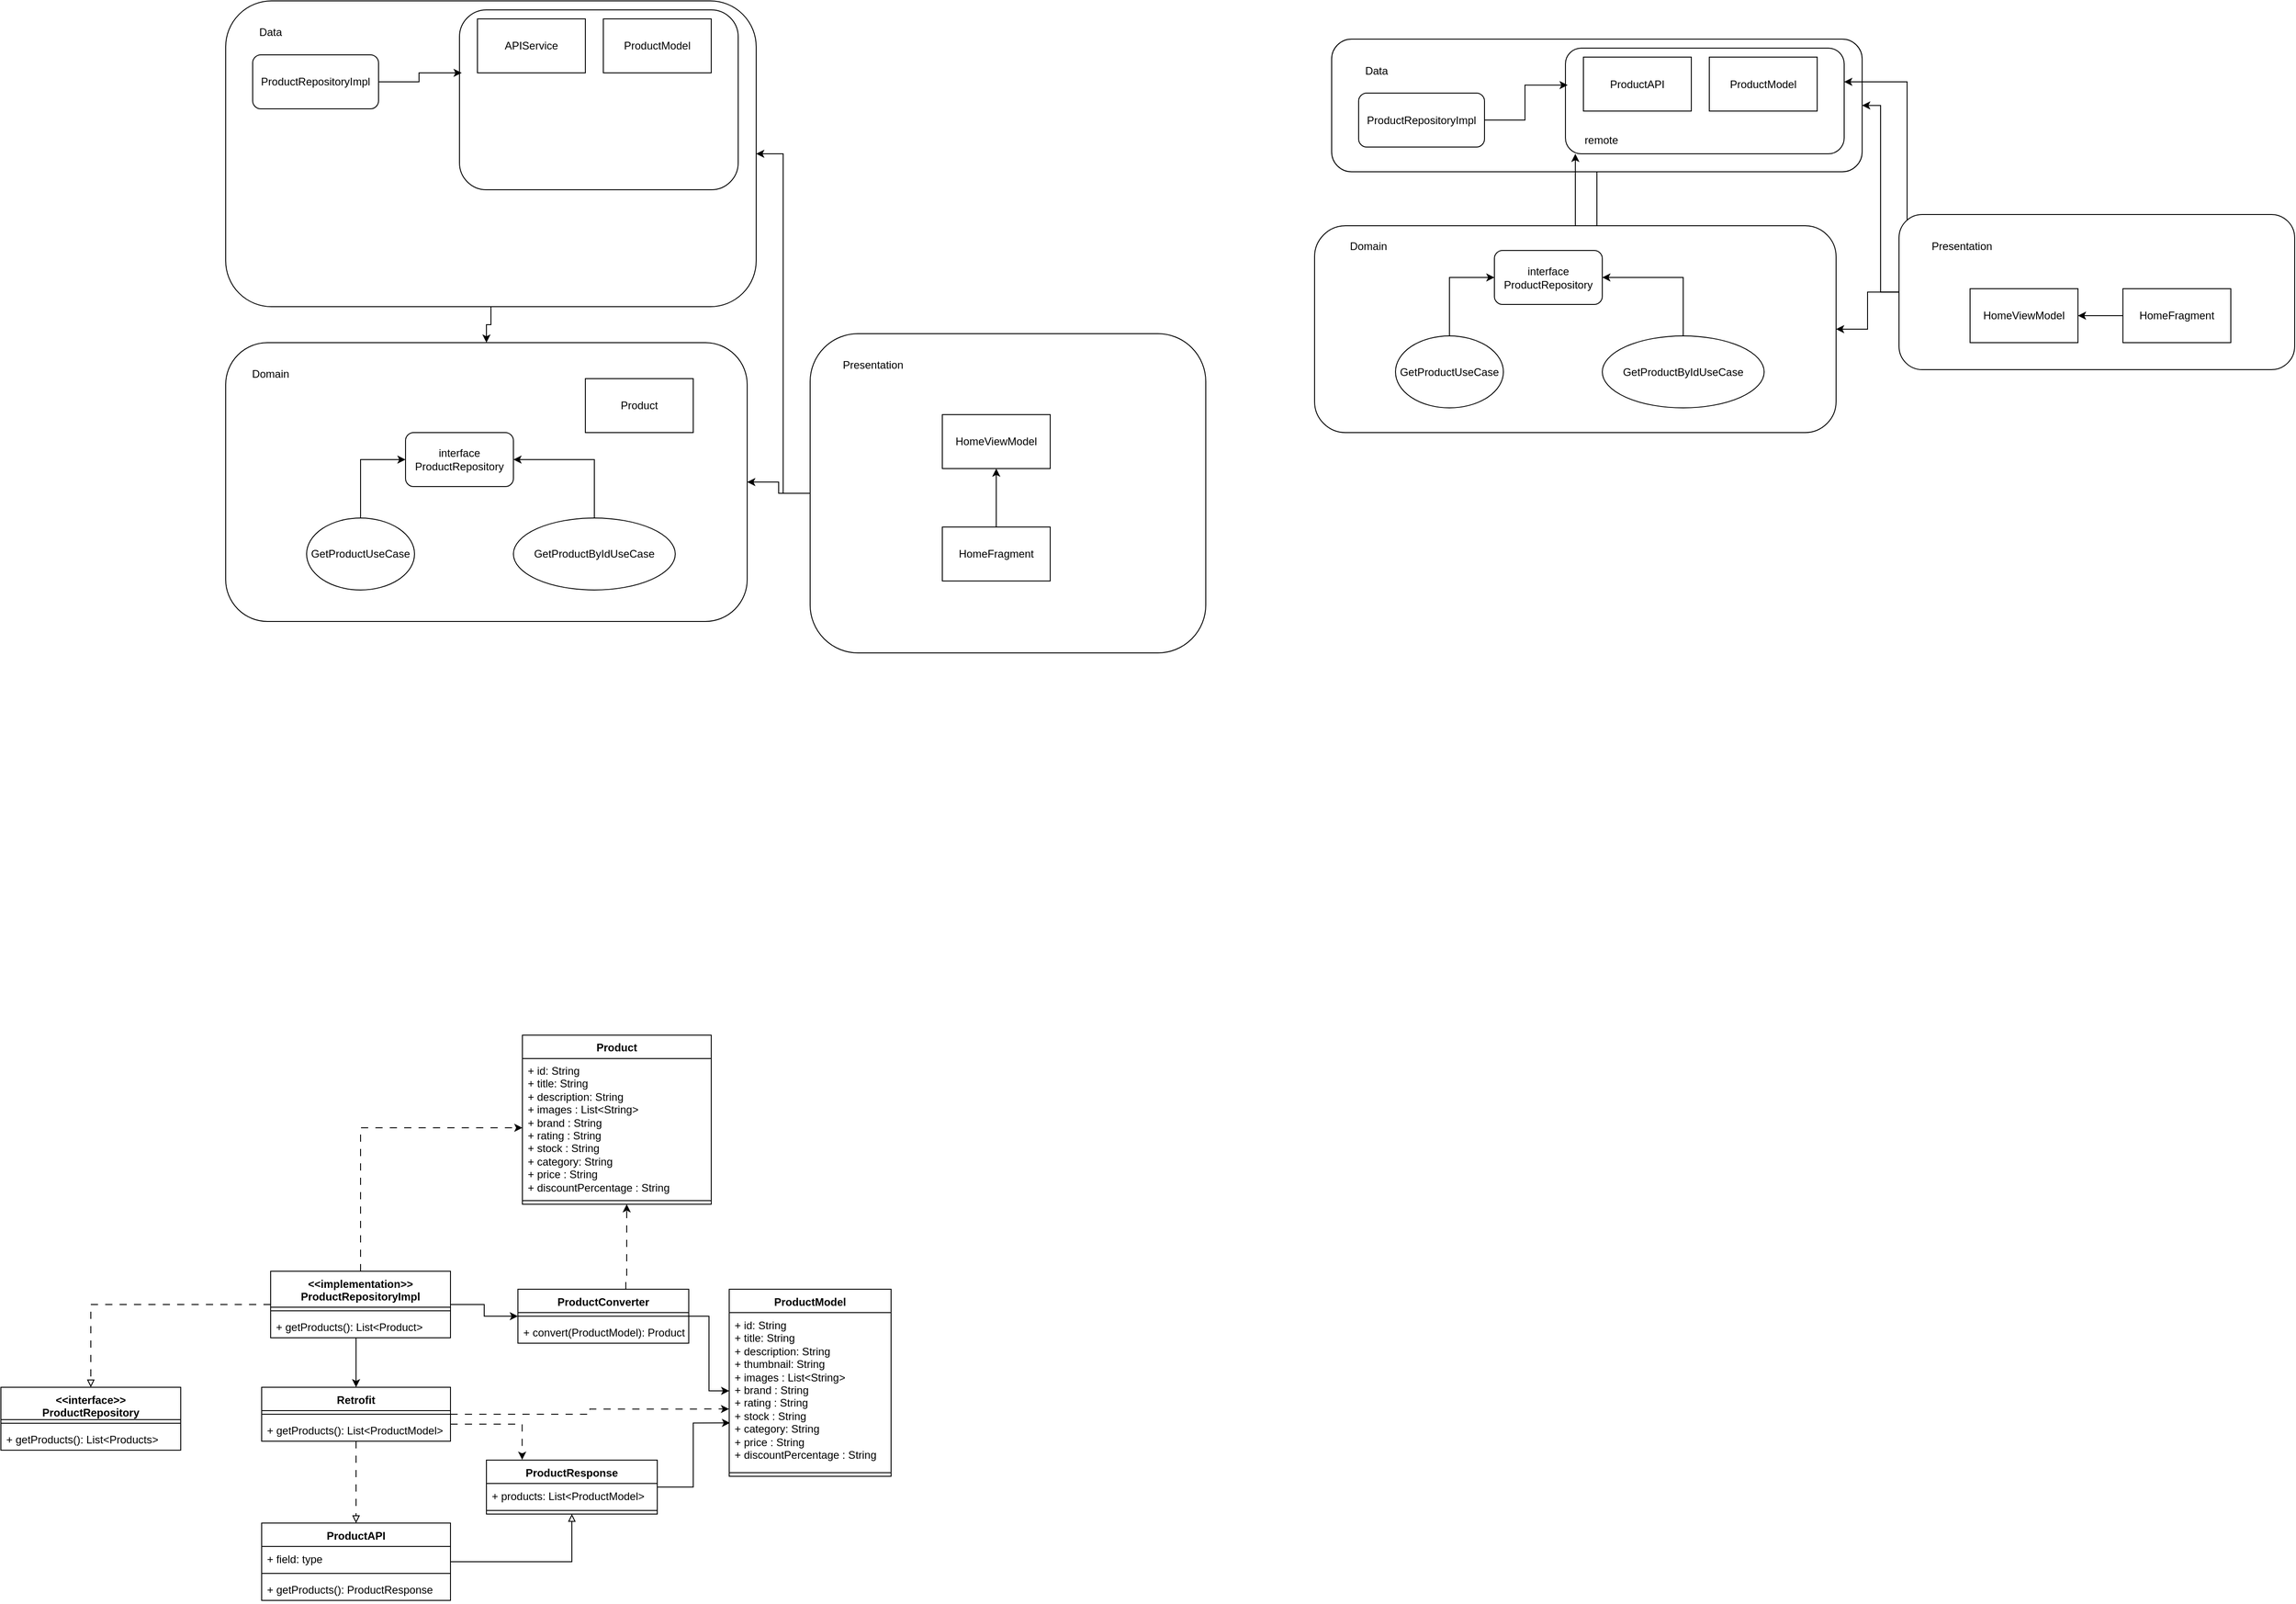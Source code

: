 <mxfile version="24.1.0" type="github">
  <diagram name="Страница — 1" id="VzalWA2Egsjq6tHP2Xkd">
    <mxGraphModel dx="2099" dy="722" grid="1" gridSize="10" guides="1" tooltips="1" connect="1" arrows="1" fold="1" page="1" pageScale="1" pageWidth="827" pageHeight="1169" math="0" shadow="0">
      <root>
        <mxCell id="0" />
        <mxCell id="1" parent="0" />
        <mxCell id="YkArDoTr-JicF80w-XxJ-16" value="" style="edgeStyle=orthogonalEdgeStyle;rounded=0;orthogonalLoop=1;jettySize=auto;html=1;" parent="1" source="YkArDoTr-JicF80w-XxJ-1" target="YkArDoTr-JicF80w-XxJ-6" edge="1">
          <mxGeometry relative="1" as="geometry" />
        </mxCell>
        <mxCell id="YkArDoTr-JicF80w-XxJ-1" value="" style="rounded=1;whiteSpace=wrap;html=1;" parent="1" vertex="1">
          <mxGeometry x="30" y="10" width="590" height="340" as="geometry" />
        </mxCell>
        <mxCell id="YkArDoTr-JicF80w-XxJ-2" value="Data" style="text;html=1;align=center;verticalAlign=middle;whiteSpace=wrap;rounded=0;" parent="1" vertex="1">
          <mxGeometry x="50" y="30" width="60" height="30" as="geometry" />
        </mxCell>
        <mxCell id="YkArDoTr-JicF80w-XxJ-3" value="" style="rounded=1;whiteSpace=wrap;html=1;" parent="1" vertex="1">
          <mxGeometry x="290" y="20" width="310" height="200" as="geometry" />
        </mxCell>
        <mxCell id="YkArDoTr-JicF80w-XxJ-4" value="APIService" style="rounded=0;whiteSpace=wrap;html=1;" parent="1" vertex="1">
          <mxGeometry x="310" y="30" width="120" height="60" as="geometry" />
        </mxCell>
        <mxCell id="YkArDoTr-JicF80w-XxJ-5" value="ProductModel" style="rounded=0;whiteSpace=wrap;html=1;" parent="1" vertex="1">
          <mxGeometry x="450" y="30" width="120" height="60" as="geometry" />
        </mxCell>
        <mxCell id="YkArDoTr-JicF80w-XxJ-6" value="" style="rounded=1;whiteSpace=wrap;html=1;" parent="1" vertex="1">
          <mxGeometry x="30" y="390" width="580" height="310" as="geometry" />
        </mxCell>
        <mxCell id="YkArDoTr-JicF80w-XxJ-7" value="Domain" style="text;html=1;align=center;verticalAlign=middle;whiteSpace=wrap;rounded=0;" parent="1" vertex="1">
          <mxGeometry x="50" y="410" width="60" height="30" as="geometry" />
        </mxCell>
        <mxCell id="YkArDoTr-JicF80w-XxJ-8" value="ProductRepositoryImpl" style="rounded=1;whiteSpace=wrap;html=1;" parent="1" vertex="1">
          <mxGeometry x="60" y="70" width="140" height="60" as="geometry" />
        </mxCell>
        <mxCell id="YkArDoTr-JicF80w-XxJ-9" style="edgeStyle=orthogonalEdgeStyle;rounded=0;orthogonalLoop=1;jettySize=auto;html=1;entryX=0.008;entryY=0.35;entryDx=0;entryDy=0;entryPerimeter=0;" parent="1" source="YkArDoTr-JicF80w-XxJ-8" target="YkArDoTr-JicF80w-XxJ-3" edge="1">
          <mxGeometry relative="1" as="geometry" />
        </mxCell>
        <mxCell id="YkArDoTr-JicF80w-XxJ-10" value="interface&lt;div&gt;ProductRepository&lt;/div&gt;" style="rounded=1;whiteSpace=wrap;html=1;" parent="1" vertex="1">
          <mxGeometry x="230" y="490" width="120" height="60" as="geometry" />
        </mxCell>
        <mxCell id="YkArDoTr-JicF80w-XxJ-13" style="edgeStyle=orthogonalEdgeStyle;rounded=0;orthogonalLoop=1;jettySize=auto;html=1;entryX=0;entryY=0.5;entryDx=0;entryDy=0;" parent="1" source="YkArDoTr-JicF80w-XxJ-11" target="YkArDoTr-JicF80w-XxJ-10" edge="1">
          <mxGeometry relative="1" as="geometry" />
        </mxCell>
        <mxCell id="YkArDoTr-JicF80w-XxJ-11" value="GetProductUseCase" style="ellipse;whiteSpace=wrap;html=1;" parent="1" vertex="1">
          <mxGeometry x="120" y="585" width="120" height="80" as="geometry" />
        </mxCell>
        <mxCell id="YkArDoTr-JicF80w-XxJ-14" style="edgeStyle=orthogonalEdgeStyle;rounded=0;orthogonalLoop=1;jettySize=auto;html=1;entryX=1;entryY=0.5;entryDx=0;entryDy=0;" parent="1" source="YkArDoTr-JicF80w-XxJ-12" target="YkArDoTr-JicF80w-XxJ-10" edge="1">
          <mxGeometry relative="1" as="geometry" />
        </mxCell>
        <mxCell id="YkArDoTr-JicF80w-XxJ-12" value="GetProductByIdUseCase" style="ellipse;whiteSpace=wrap;html=1;" parent="1" vertex="1">
          <mxGeometry x="350" y="585" width="180" height="80" as="geometry" />
        </mxCell>
        <mxCell id="YkArDoTr-JicF80w-XxJ-17" style="edgeStyle=orthogonalEdgeStyle;rounded=0;orthogonalLoop=1;jettySize=auto;html=1;entryX=1;entryY=0.5;entryDx=0;entryDy=0;" parent="1" source="YkArDoTr-JicF80w-XxJ-15" target="YkArDoTr-JicF80w-XxJ-1" edge="1">
          <mxGeometry relative="1" as="geometry" />
        </mxCell>
        <mxCell id="YkArDoTr-JicF80w-XxJ-18" value="" style="edgeStyle=orthogonalEdgeStyle;rounded=0;orthogonalLoop=1;jettySize=auto;html=1;" parent="1" source="YkArDoTr-JicF80w-XxJ-15" target="YkArDoTr-JicF80w-XxJ-6" edge="1">
          <mxGeometry relative="1" as="geometry" />
        </mxCell>
        <mxCell id="YkArDoTr-JicF80w-XxJ-15" value="" style="rounded=1;whiteSpace=wrap;html=1;" parent="1" vertex="1">
          <mxGeometry x="680" y="380" width="440" height="355" as="geometry" />
        </mxCell>
        <mxCell id="YkArDoTr-JicF80w-XxJ-19" value="Presentation" style="text;html=1;align=center;verticalAlign=middle;whiteSpace=wrap;rounded=0;" parent="1" vertex="1">
          <mxGeometry x="720" y="400" width="60" height="30" as="geometry" />
        </mxCell>
        <mxCell id="YkArDoTr-JicF80w-XxJ-20" value="HomeViewModel" style="rounded=0;whiteSpace=wrap;html=1;" parent="1" vertex="1">
          <mxGeometry x="827" y="470" width="120" height="60" as="geometry" />
        </mxCell>
        <mxCell id="YkArDoTr-JicF80w-XxJ-22" value="" style="edgeStyle=orthogonalEdgeStyle;rounded=0;orthogonalLoop=1;jettySize=auto;html=1;" parent="1" source="YkArDoTr-JicF80w-XxJ-21" target="YkArDoTr-JicF80w-XxJ-20" edge="1">
          <mxGeometry relative="1" as="geometry" />
        </mxCell>
        <mxCell id="YkArDoTr-JicF80w-XxJ-21" value="HomeFragment" style="rounded=0;whiteSpace=wrap;html=1;" parent="1" vertex="1">
          <mxGeometry x="827" y="595" width="120" height="60" as="geometry" />
        </mxCell>
        <mxCell id="YkArDoTr-JicF80w-XxJ-23" value="Product" style="rounded=0;whiteSpace=wrap;html=1;" parent="1" vertex="1">
          <mxGeometry x="430" y="430" width="120" height="60" as="geometry" />
        </mxCell>
        <mxCell id="k2EPodKB6Pk-aMHsN5qQ-1" value="" style="edgeStyle=orthogonalEdgeStyle;rounded=0;orthogonalLoop=1;jettySize=auto;html=1;endArrow=none;endFill=0;" parent="1" source="k2EPodKB6Pk-aMHsN5qQ-2" target="k2EPodKB6Pk-aMHsN5qQ-7" edge="1">
          <mxGeometry relative="1" as="geometry">
            <Array as="points">
              <mxPoint x="1555" y="250" />
              <mxPoint x="1555" y="250" />
            </Array>
          </mxGeometry>
        </mxCell>
        <mxCell id="k2EPodKB6Pk-aMHsN5qQ-2" value="" style="rounded=1;whiteSpace=wrap;html=1;" parent="1" vertex="1">
          <mxGeometry x="1260" y="52.5" width="590" height="147.5" as="geometry" />
        </mxCell>
        <mxCell id="k2EPodKB6Pk-aMHsN5qQ-3" value="Data" style="text;html=1;align=center;verticalAlign=middle;whiteSpace=wrap;rounded=0;" parent="1" vertex="1">
          <mxGeometry x="1280" y="72.5" width="60" height="30" as="geometry" />
        </mxCell>
        <mxCell id="k2EPodKB6Pk-aMHsN5qQ-4" value="" style="rounded=1;whiteSpace=wrap;html=1;" parent="1" vertex="1">
          <mxGeometry x="1520" y="62.5" width="310" height="117.5" as="geometry" />
        </mxCell>
        <mxCell id="k2EPodKB6Pk-aMHsN5qQ-5" value="ProductAPI" style="rounded=0;whiteSpace=wrap;html=1;" parent="1" vertex="1">
          <mxGeometry x="1540" y="72.5" width="120" height="60" as="geometry" />
        </mxCell>
        <mxCell id="k2EPodKB6Pk-aMHsN5qQ-6" value="ProductModel" style="rounded=0;whiteSpace=wrap;html=1;" parent="1" vertex="1">
          <mxGeometry x="1680" y="72.5" width="120" height="60" as="geometry" />
        </mxCell>
        <mxCell id="k2EPodKB6Pk-aMHsN5qQ-24" style="edgeStyle=orthogonalEdgeStyle;rounded=0;orthogonalLoop=1;jettySize=auto;html=1;" parent="1" source="k2EPodKB6Pk-aMHsN5qQ-7" target="k2EPodKB6Pk-aMHsN5qQ-4" edge="1">
          <mxGeometry relative="1" as="geometry">
            <Array as="points">
              <mxPoint x="1675" y="400" />
              <mxPoint x="1675" y="400" />
            </Array>
          </mxGeometry>
        </mxCell>
        <mxCell id="k2EPodKB6Pk-aMHsN5qQ-7" value="" style="rounded=1;whiteSpace=wrap;html=1;" parent="1" vertex="1">
          <mxGeometry x="1241" y="260" width="580" height="230" as="geometry" />
        </mxCell>
        <mxCell id="k2EPodKB6Pk-aMHsN5qQ-8" value="Domain" style="text;html=1;align=center;verticalAlign=middle;whiteSpace=wrap;rounded=0;" parent="1" vertex="1">
          <mxGeometry x="1271" y="267.5" width="60" height="30" as="geometry" />
        </mxCell>
        <mxCell id="k2EPodKB6Pk-aMHsN5qQ-9" value="ProductRepositoryImpl" style="rounded=1;whiteSpace=wrap;html=1;" parent="1" vertex="1">
          <mxGeometry x="1290" y="112.5" width="140" height="60" as="geometry" />
        </mxCell>
        <mxCell id="k2EPodKB6Pk-aMHsN5qQ-10" style="edgeStyle=orthogonalEdgeStyle;rounded=0;orthogonalLoop=1;jettySize=auto;html=1;entryX=0.008;entryY=0.35;entryDx=0;entryDy=0;entryPerimeter=0;" parent="1" source="k2EPodKB6Pk-aMHsN5qQ-9" target="k2EPodKB6Pk-aMHsN5qQ-4" edge="1">
          <mxGeometry relative="1" as="geometry" />
        </mxCell>
        <mxCell id="k2EPodKB6Pk-aMHsN5qQ-11" value="interface&lt;div&gt;ProductRepository&lt;/div&gt;" style="rounded=1;whiteSpace=wrap;html=1;" parent="1" vertex="1">
          <mxGeometry x="1441" y="287.5" width="120" height="60" as="geometry" />
        </mxCell>
        <mxCell id="k2EPodKB6Pk-aMHsN5qQ-12" style="edgeStyle=orthogonalEdgeStyle;rounded=0;orthogonalLoop=1;jettySize=auto;html=1;entryX=0;entryY=0.5;entryDx=0;entryDy=0;" parent="1" source="k2EPodKB6Pk-aMHsN5qQ-13" target="k2EPodKB6Pk-aMHsN5qQ-11" edge="1">
          <mxGeometry relative="1" as="geometry" />
        </mxCell>
        <mxCell id="k2EPodKB6Pk-aMHsN5qQ-13" value="GetProductUseCase" style="ellipse;whiteSpace=wrap;html=1;" parent="1" vertex="1">
          <mxGeometry x="1331" y="382.5" width="120" height="80" as="geometry" />
        </mxCell>
        <mxCell id="k2EPodKB6Pk-aMHsN5qQ-14" style="edgeStyle=orthogonalEdgeStyle;rounded=0;orthogonalLoop=1;jettySize=auto;html=1;entryX=1;entryY=0.5;entryDx=0;entryDy=0;" parent="1" source="k2EPodKB6Pk-aMHsN5qQ-15" target="k2EPodKB6Pk-aMHsN5qQ-11" edge="1">
          <mxGeometry relative="1" as="geometry" />
        </mxCell>
        <mxCell id="k2EPodKB6Pk-aMHsN5qQ-15" value="GetProductByIdUseCase" style="ellipse;whiteSpace=wrap;html=1;" parent="1" vertex="1">
          <mxGeometry x="1561" y="382.5" width="180" height="80" as="geometry" />
        </mxCell>
        <mxCell id="k2EPodKB6Pk-aMHsN5qQ-16" style="edgeStyle=orthogonalEdgeStyle;rounded=0;orthogonalLoop=1;jettySize=auto;html=1;entryX=1;entryY=0.5;entryDx=0;entryDy=0;" parent="1" source="k2EPodKB6Pk-aMHsN5qQ-18" target="k2EPodKB6Pk-aMHsN5qQ-2" edge="1">
          <mxGeometry relative="1" as="geometry" />
        </mxCell>
        <mxCell id="k2EPodKB6Pk-aMHsN5qQ-17" value="" style="edgeStyle=orthogonalEdgeStyle;rounded=0;orthogonalLoop=1;jettySize=auto;html=1;" parent="1" source="k2EPodKB6Pk-aMHsN5qQ-18" target="k2EPodKB6Pk-aMHsN5qQ-7" edge="1">
          <mxGeometry relative="1" as="geometry" />
        </mxCell>
        <mxCell id="k2EPodKB6Pk-aMHsN5qQ-25" style="edgeStyle=orthogonalEdgeStyle;rounded=0;orthogonalLoop=1;jettySize=auto;html=1;exitX=0.043;exitY=0.148;exitDx=0;exitDy=0;exitPerimeter=0;" parent="1" source="k2EPodKB6Pk-aMHsN5qQ-18" edge="1">
          <mxGeometry relative="1" as="geometry">
            <Array as="points">
              <mxPoint x="1900" y="300" />
              <mxPoint x="1900" y="100" />
            </Array>
            <mxPoint x="1830" y="100" as="targetPoint" />
          </mxGeometry>
        </mxCell>
        <mxCell id="k2EPodKB6Pk-aMHsN5qQ-18" value="" style="rounded=1;whiteSpace=wrap;html=1;" parent="1" vertex="1">
          <mxGeometry x="1891" y="247.5" width="440" height="172.5" as="geometry" />
        </mxCell>
        <mxCell id="k2EPodKB6Pk-aMHsN5qQ-19" value="Presentation" style="text;html=1;align=center;verticalAlign=middle;whiteSpace=wrap;rounded=0;" parent="1" vertex="1">
          <mxGeometry x="1931" y="267.5" width="60" height="30" as="geometry" />
        </mxCell>
        <mxCell id="k2EPodKB6Pk-aMHsN5qQ-20" value="HomeViewModel" style="rounded=0;whiteSpace=wrap;html=1;" parent="1" vertex="1">
          <mxGeometry x="1970" y="330" width="120" height="60" as="geometry" />
        </mxCell>
        <mxCell id="k2EPodKB6Pk-aMHsN5qQ-21" value="" style="edgeStyle=orthogonalEdgeStyle;rounded=0;orthogonalLoop=1;jettySize=auto;html=1;" parent="1" source="k2EPodKB6Pk-aMHsN5qQ-22" target="k2EPodKB6Pk-aMHsN5qQ-20" edge="1">
          <mxGeometry relative="1" as="geometry" />
        </mxCell>
        <mxCell id="k2EPodKB6Pk-aMHsN5qQ-22" value="HomeFragment" style="rounded=0;whiteSpace=wrap;html=1;" parent="1" vertex="1">
          <mxGeometry x="2140" y="330" width="120" height="60" as="geometry" />
        </mxCell>
        <mxCell id="k2EPodKB6Pk-aMHsN5qQ-38" style="edgeStyle=orthogonalEdgeStyle;rounded=0;orthogonalLoop=1;jettySize=auto;html=1;entryX=0;entryY=0.5;entryDx=0;entryDy=0;" parent="1" source="k2EPodKB6Pk-aMHsN5qQ-26" target="k2EPodKB6Pk-aMHsN5qQ-31" edge="1">
          <mxGeometry relative="1" as="geometry" />
        </mxCell>
        <mxCell id="k2EPodKB6Pk-aMHsN5qQ-39" value="" style="edgeStyle=orthogonalEdgeStyle;rounded=0;orthogonalLoop=1;jettySize=auto;html=1;endArrow=classic;endFill=1;dashed=1;dashPattern=8 8;" parent="1" source="k2EPodKB6Pk-aMHsN5qQ-26" target="k2EPodKB6Pk-aMHsN5qQ-34" edge="1">
          <mxGeometry relative="1" as="geometry">
            <mxPoint x="476" y="1362.5" as="targetPoint" />
            <Array as="points">
              <mxPoint x="475" y="1432.5" />
              <mxPoint x="476" y="1432.5" />
            </Array>
          </mxGeometry>
        </mxCell>
        <mxCell id="k2EPodKB6Pk-aMHsN5qQ-26" value="ProductConverter" style="swimlane;fontStyle=1;align=center;verticalAlign=top;childLayout=stackLayout;horizontal=1;startSize=26;horizontalStack=0;resizeParent=1;resizeParentMax=0;resizeLast=0;collapsible=1;marginBottom=0;whiteSpace=wrap;html=1;" parent="1" vertex="1">
          <mxGeometry x="355" y="1442.5" width="190" height="60" as="geometry" />
        </mxCell>
        <mxCell id="k2EPodKB6Pk-aMHsN5qQ-28" value="" style="line;strokeWidth=1;fillColor=none;align=left;verticalAlign=middle;spacingTop=-1;spacingLeft=3;spacingRight=3;rotatable=0;labelPosition=right;points=[];portConstraint=eastwest;strokeColor=inherit;" parent="k2EPodKB6Pk-aMHsN5qQ-26" vertex="1">
          <mxGeometry y="26" width="190" height="8" as="geometry" />
        </mxCell>
        <mxCell id="k2EPodKB6Pk-aMHsN5qQ-29" value="+ convert(ProductModel): Product" style="text;strokeColor=none;fillColor=none;align=left;verticalAlign=top;spacingLeft=4;spacingRight=4;overflow=hidden;rotatable=0;points=[[0,0.5],[1,0.5]];portConstraint=eastwest;whiteSpace=wrap;html=1;" parent="k2EPodKB6Pk-aMHsN5qQ-26" vertex="1">
          <mxGeometry y="34" width="190" height="26" as="geometry" />
        </mxCell>
        <mxCell id="k2EPodKB6Pk-aMHsN5qQ-30" value="ProductModel" style="swimlane;fontStyle=1;align=center;verticalAlign=top;childLayout=stackLayout;horizontal=1;startSize=26;horizontalStack=0;resizeParent=1;resizeParentMax=0;resizeLast=0;collapsible=1;marginBottom=0;whiteSpace=wrap;html=1;" parent="1" vertex="1">
          <mxGeometry x="590" y="1442.5" width="180" height="208" as="geometry" />
        </mxCell>
        <mxCell id="k2EPodKB6Pk-aMHsN5qQ-31" value="&lt;div&gt;+ id: String&lt;/div&gt;&lt;div&gt;&lt;span style=&quot;background-color: initial;&quot;&gt;+&lt;/span&gt;&lt;span style=&quot;background-color: initial;&quot;&gt;&amp;nbsp;&lt;/span&gt;&lt;span style=&quot;background-color: initial;&quot;&gt;title: String&lt;/span&gt;&lt;/div&gt;&lt;div&gt;&lt;span style=&quot;background-color: initial;&quot;&gt;+&lt;/span&gt;&lt;span style=&quot;background-color: initial;&quot;&gt;&amp;nbsp;&lt;/span&gt;&lt;span style=&quot;background-color: initial;&quot;&gt;description: String&lt;/span&gt;&lt;/div&gt;&lt;div&gt;&lt;span style=&quot;background-color: initial;&quot;&gt;+ thumbnail: String&lt;/span&gt;&lt;/div&gt;&lt;div&gt;&lt;span style=&quot;background-color: initial;&quot;&gt;+&lt;/span&gt;&lt;span style=&quot;background-color: initial;&quot;&gt;&amp;nbsp;&lt;/span&gt;images : List&amp;lt;String&amp;gt;&lt;/div&gt;&lt;div&gt;&lt;span style=&quot;background-color: initial;&quot;&gt;+&lt;/span&gt;&lt;span style=&quot;background-color: initial;&quot;&gt;&amp;nbsp;&lt;/span&gt;brand : String&lt;/div&gt;&lt;div&gt;&lt;span style=&quot;background-color: initial;&quot;&gt;+&lt;/span&gt;&lt;span style=&quot;background-color: initial;&quot;&gt;&amp;nbsp;&lt;/span&gt;rating : String&lt;/div&gt;&lt;div&gt;&lt;span style=&quot;background-color: initial;&quot;&gt;+&lt;/span&gt;&lt;span style=&quot;background-color: initial;&quot;&gt;&amp;nbsp;&lt;/span&gt;stock : String&lt;/div&gt;&lt;div&gt;&lt;span style=&quot;background-color: initial;&quot;&gt;+&lt;/span&gt;&lt;span style=&quot;background-color: initial;&quot;&gt;&amp;nbsp;&lt;/span&gt;category: String&lt;/div&gt;&lt;div&gt;&lt;span style=&quot;background-color: initial;&quot;&gt;+&lt;/span&gt;&lt;span style=&quot;background-color: initial;&quot;&gt;&amp;nbsp;&lt;/span&gt;price : String&lt;/div&gt;&lt;div&gt;&lt;span style=&quot;background-color: initial;&quot;&gt;+&lt;/span&gt;&lt;span style=&quot;background-color: initial;&quot;&gt;&amp;nbsp;&lt;/span&gt;discountPercentage : String&lt;/div&gt;&lt;div&gt;&lt;br&gt;&lt;/div&gt;" style="text;strokeColor=none;fillColor=none;align=left;verticalAlign=top;spacingLeft=4;spacingRight=4;overflow=hidden;rotatable=0;points=[[0,0.5],[1,0.5]];portConstraint=eastwest;whiteSpace=wrap;html=1;" parent="k2EPodKB6Pk-aMHsN5qQ-30" vertex="1">
          <mxGeometry y="26" width="180" height="174" as="geometry" />
        </mxCell>
        <mxCell id="k2EPodKB6Pk-aMHsN5qQ-32" value="" style="line;strokeWidth=1;fillColor=none;align=left;verticalAlign=middle;spacingTop=-1;spacingLeft=3;spacingRight=3;rotatable=0;labelPosition=right;points=[];portConstraint=eastwest;strokeColor=inherit;" parent="k2EPodKB6Pk-aMHsN5qQ-30" vertex="1">
          <mxGeometry y="200" width="180" height="8" as="geometry" />
        </mxCell>
        <mxCell id="k2EPodKB6Pk-aMHsN5qQ-34" value="Product" style="swimlane;fontStyle=1;align=center;verticalAlign=top;childLayout=stackLayout;horizontal=1;startSize=26;horizontalStack=0;resizeParent=1;resizeParentMax=0;resizeLast=0;collapsible=1;marginBottom=0;whiteSpace=wrap;html=1;" parent="1" vertex="1">
          <mxGeometry x="360" y="1160" width="210" height="188" as="geometry" />
        </mxCell>
        <mxCell id="k2EPodKB6Pk-aMHsN5qQ-35" value="&lt;div&gt;+ id: String&lt;/div&gt;&lt;div&gt;&lt;span style=&quot;background-color: initial;&quot;&gt;+&lt;/span&gt;&lt;span style=&quot;background-color: initial;&quot;&gt;&amp;nbsp;&lt;/span&gt;&lt;span style=&quot;background-color: initial;&quot;&gt;title: String&lt;/span&gt;&lt;/div&gt;&lt;div&gt;&lt;span style=&quot;background-color: initial;&quot;&gt;+&lt;/span&gt;&lt;span style=&quot;background-color: initial;&quot;&gt;&amp;nbsp;&lt;/span&gt;&lt;span style=&quot;background-color: initial;&quot;&gt;description: String&lt;/span&gt;&lt;/div&gt;&lt;div&gt;&lt;span style=&quot;background-color: initial;&quot;&gt;+&lt;/span&gt;&lt;span style=&quot;background-color: initial;&quot;&gt;&amp;nbsp;&lt;/span&gt;images : List&amp;lt;String&amp;gt;&lt;/div&gt;&lt;div&gt;&lt;span style=&quot;background-color: initial;&quot;&gt;+&lt;/span&gt;&lt;span style=&quot;background-color: initial;&quot;&gt;&amp;nbsp;&lt;/span&gt;brand : String&lt;/div&gt;&lt;div&gt;&lt;span style=&quot;background-color: initial;&quot;&gt;+&lt;/span&gt;&lt;span style=&quot;background-color: initial;&quot;&gt;&amp;nbsp;&lt;/span&gt;rating : String&lt;/div&gt;&lt;div&gt;&lt;span style=&quot;background-color: initial;&quot;&gt;+&lt;/span&gt;&lt;span style=&quot;background-color: initial;&quot;&gt;&amp;nbsp;&lt;/span&gt;stock : String&lt;/div&gt;&lt;div&gt;&lt;span style=&quot;background-color: initial;&quot;&gt;+&lt;/span&gt;&lt;span style=&quot;background-color: initial;&quot;&gt;&amp;nbsp;&lt;/span&gt;category: String&lt;/div&gt;&lt;div&gt;&lt;span style=&quot;background-color: initial;&quot;&gt;+&lt;/span&gt;&lt;span style=&quot;background-color: initial;&quot;&gt;&amp;nbsp;&lt;/span&gt;price : String&lt;/div&gt;&lt;div&gt;&lt;span style=&quot;background-color: initial;&quot;&gt;+&lt;/span&gt;&lt;span style=&quot;background-color: initial;&quot;&gt;&amp;nbsp;&lt;/span&gt;discountPercentage : String&lt;/div&gt;&lt;div&gt;&lt;br&gt;&lt;/div&gt;" style="text;strokeColor=none;fillColor=none;align=left;verticalAlign=top;spacingLeft=4;spacingRight=4;overflow=hidden;rotatable=0;points=[[0,0.5],[1,0.5]];portConstraint=eastwest;whiteSpace=wrap;html=1;" parent="k2EPodKB6Pk-aMHsN5qQ-34" vertex="1">
          <mxGeometry y="26" width="210" height="154" as="geometry" />
        </mxCell>
        <mxCell id="k2EPodKB6Pk-aMHsN5qQ-36" value="" style="line;strokeWidth=1;fillColor=none;align=left;verticalAlign=middle;spacingTop=-1;spacingLeft=3;spacingRight=3;rotatable=0;labelPosition=right;points=[];portConstraint=eastwest;strokeColor=inherit;" parent="k2EPodKB6Pk-aMHsN5qQ-34" vertex="1">
          <mxGeometry y="180" width="210" height="8" as="geometry" />
        </mxCell>
        <mxCell id="k2EPodKB6Pk-aMHsN5qQ-65" style="edgeStyle=orthogonalEdgeStyle;rounded=0;orthogonalLoop=1;jettySize=auto;html=1;endArrow=block;endFill=0;" parent="1" source="k2EPodKB6Pk-aMHsN5qQ-46" target="k2EPodKB6Pk-aMHsN5qQ-60" edge="1">
          <mxGeometry relative="1" as="geometry" />
        </mxCell>
        <mxCell id="k2EPodKB6Pk-aMHsN5qQ-46" value="ProductAPI" style="swimlane;fontStyle=1;align=center;verticalAlign=top;childLayout=stackLayout;horizontal=1;startSize=26;horizontalStack=0;resizeParent=1;resizeParentMax=0;resizeLast=0;collapsible=1;marginBottom=0;whiteSpace=wrap;html=1;" parent="1" vertex="1">
          <mxGeometry x="70" y="1702.5" width="210" height="86" as="geometry" />
        </mxCell>
        <mxCell id="k2EPodKB6Pk-aMHsN5qQ-47" value="+ field: type" style="text;strokeColor=none;fillColor=none;align=left;verticalAlign=top;spacingLeft=4;spacingRight=4;overflow=hidden;rotatable=0;points=[[0,0.5],[1,0.5]];portConstraint=eastwest;whiteSpace=wrap;html=1;" parent="k2EPodKB6Pk-aMHsN5qQ-46" vertex="1">
          <mxGeometry y="26" width="210" height="26" as="geometry" />
        </mxCell>
        <mxCell id="k2EPodKB6Pk-aMHsN5qQ-48" value="" style="line;strokeWidth=1;fillColor=none;align=left;verticalAlign=middle;spacingTop=-1;spacingLeft=3;spacingRight=3;rotatable=0;labelPosition=right;points=[];portConstraint=eastwest;strokeColor=inherit;" parent="k2EPodKB6Pk-aMHsN5qQ-46" vertex="1">
          <mxGeometry y="52" width="210" height="8" as="geometry" />
        </mxCell>
        <mxCell id="k2EPodKB6Pk-aMHsN5qQ-49" value="+ getProducts(): ProductResponse" style="text;strokeColor=none;fillColor=none;align=left;verticalAlign=top;spacingLeft=4;spacingRight=4;overflow=hidden;rotatable=0;points=[[0,0.5],[1,0.5]];portConstraint=eastwest;whiteSpace=wrap;html=1;" parent="k2EPodKB6Pk-aMHsN5qQ-46" vertex="1">
          <mxGeometry y="60" width="210" height="26" as="geometry" />
        </mxCell>
        <mxCell id="k2EPodKB6Pk-aMHsN5qQ-55" style="edgeStyle=orthogonalEdgeStyle;rounded=0;orthogonalLoop=1;jettySize=auto;html=1;entryX=0;entryY=0.5;entryDx=0;entryDy=0;" parent="1" source="k2EPodKB6Pk-aMHsN5qQ-51" target="k2EPodKB6Pk-aMHsN5qQ-26" edge="1">
          <mxGeometry relative="1" as="geometry" />
        </mxCell>
        <mxCell id="k2EPodKB6Pk-aMHsN5qQ-69" style="edgeStyle=orthogonalEdgeStyle;rounded=0;orthogonalLoop=1;jettySize=auto;html=1;endArrow=classic;endFill=1;dashed=1;dashPattern=8 8;" parent="1" source="k2EPodKB6Pk-aMHsN5qQ-51" target="k2EPodKB6Pk-aMHsN5qQ-35" edge="1">
          <mxGeometry relative="1" as="geometry" />
        </mxCell>
        <mxCell id="k2EPodKB6Pk-aMHsN5qQ-70" value="" style="edgeStyle=orthogonalEdgeStyle;rounded=0;orthogonalLoop=1;jettySize=auto;html=1;" parent="1" source="k2EPodKB6Pk-aMHsN5qQ-51" target="k2EPodKB6Pk-aMHsN5qQ-56" edge="1">
          <mxGeometry relative="1" as="geometry">
            <Array as="points">
              <mxPoint x="175" y="1532.5" />
              <mxPoint x="175" y="1532.5" />
            </Array>
          </mxGeometry>
        </mxCell>
        <mxCell id="k2EPodKB6Pk-aMHsN5qQ-75" value="" style="edgeStyle=orthogonalEdgeStyle;rounded=0;orthogonalLoop=1;jettySize=auto;html=1;dashed=1;dashPattern=8 8;endArrow=block;endFill=0;" parent="1" source="k2EPodKB6Pk-aMHsN5qQ-51" target="k2EPodKB6Pk-aMHsN5qQ-71" edge="1">
          <mxGeometry relative="1" as="geometry" />
        </mxCell>
        <mxCell id="k2EPodKB6Pk-aMHsN5qQ-51" value="&lt;div&gt;&amp;lt;&amp;lt;implementation&amp;gt;&amp;gt;&lt;/div&gt;ProductRepositoryImpl" style="swimlane;fontStyle=1;align=center;verticalAlign=top;childLayout=stackLayout;horizontal=1;startSize=40;horizontalStack=0;resizeParent=1;resizeParentMax=0;resizeLast=0;collapsible=1;marginBottom=0;whiteSpace=wrap;html=1;" parent="1" vertex="1">
          <mxGeometry x="80" y="1422.5" width="200" height="74" as="geometry" />
        </mxCell>
        <mxCell id="k2EPodKB6Pk-aMHsN5qQ-53" value="" style="line;strokeWidth=1;fillColor=none;align=left;verticalAlign=middle;spacingTop=-1;spacingLeft=3;spacingRight=3;rotatable=0;labelPosition=right;points=[];portConstraint=eastwest;strokeColor=inherit;" parent="k2EPodKB6Pk-aMHsN5qQ-51" vertex="1">
          <mxGeometry y="40" width="200" height="8" as="geometry" />
        </mxCell>
        <mxCell id="k2EPodKB6Pk-aMHsN5qQ-54" value="+ getProducts(): List&amp;lt;Product&amp;gt;" style="text;strokeColor=none;fillColor=none;align=left;verticalAlign=top;spacingLeft=4;spacingRight=4;overflow=hidden;rotatable=0;points=[[0,0.5],[1,0.5]];portConstraint=eastwest;whiteSpace=wrap;html=1;" parent="k2EPodKB6Pk-aMHsN5qQ-51" vertex="1">
          <mxGeometry y="48" width="200" height="26" as="geometry" />
        </mxCell>
        <mxCell id="k2EPodKB6Pk-aMHsN5qQ-67" style="edgeStyle=orthogonalEdgeStyle;rounded=0;orthogonalLoop=1;jettySize=auto;html=1;entryX=-0.001;entryY=0.616;entryDx=0;entryDy=0;entryPerimeter=0;endArrow=classic;endFill=1;dashed=1;dashPattern=8 8;" parent="1" source="k2EPodKB6Pk-aMHsN5qQ-56" target="k2EPodKB6Pk-aMHsN5qQ-31" edge="1">
          <mxGeometry relative="1" as="geometry" />
        </mxCell>
        <mxCell id="k2EPodKB6Pk-aMHsN5qQ-68" style="edgeStyle=orthogonalEdgeStyle;rounded=0;orthogonalLoop=1;jettySize=auto;html=1;dashed=1;dashPattern=8 8;endArrow=block;endFill=0;" parent="1" source="k2EPodKB6Pk-aMHsN5qQ-56" target="k2EPodKB6Pk-aMHsN5qQ-46" edge="1">
          <mxGeometry relative="1" as="geometry" />
        </mxCell>
        <mxCell id="k2EPodKB6Pk-aMHsN5qQ-56" value="Retrofit" style="swimlane;fontStyle=1;align=center;verticalAlign=top;childLayout=stackLayout;horizontal=1;startSize=26;horizontalStack=0;resizeParent=1;resizeParentMax=0;resizeLast=0;collapsible=1;marginBottom=0;whiteSpace=wrap;html=1;" parent="1" vertex="1">
          <mxGeometry x="70" y="1551.5" width="210" height="60" as="geometry" />
        </mxCell>
        <mxCell id="k2EPodKB6Pk-aMHsN5qQ-58" value="" style="line;strokeWidth=1;fillColor=none;align=left;verticalAlign=middle;spacingTop=-1;spacingLeft=3;spacingRight=3;rotatable=0;labelPosition=right;points=[];portConstraint=eastwest;strokeColor=inherit;" parent="k2EPodKB6Pk-aMHsN5qQ-56" vertex="1">
          <mxGeometry y="26" width="210" height="8" as="geometry" />
        </mxCell>
        <mxCell id="k2EPodKB6Pk-aMHsN5qQ-59" value="+ getProducts(): List&amp;lt;ProductModel&amp;gt;" style="text;strokeColor=none;fillColor=none;align=left;verticalAlign=top;spacingLeft=4;spacingRight=4;overflow=hidden;rotatable=0;points=[[0,0.5],[1,0.5]];portConstraint=eastwest;whiteSpace=wrap;html=1;" parent="k2EPodKB6Pk-aMHsN5qQ-56" vertex="1">
          <mxGeometry y="34" width="210" height="26" as="geometry" />
        </mxCell>
        <mxCell id="k2EPodKB6Pk-aMHsN5qQ-60" value="ProductResponse" style="swimlane;fontStyle=1;align=center;verticalAlign=top;childLayout=stackLayout;horizontal=1;startSize=26;horizontalStack=0;resizeParent=1;resizeParentMax=0;resizeLast=0;collapsible=1;marginBottom=0;whiteSpace=wrap;html=1;" parent="1" vertex="1">
          <mxGeometry x="320" y="1632.5" width="190" height="60" as="geometry" />
        </mxCell>
        <mxCell id="k2EPodKB6Pk-aMHsN5qQ-61" value="+ products: List&amp;lt;ProductModel&amp;gt;" style="text;strokeColor=none;fillColor=none;align=left;verticalAlign=top;spacingLeft=4;spacingRight=4;overflow=hidden;rotatable=0;points=[[0,0.5],[1,0.5]];portConstraint=eastwest;whiteSpace=wrap;html=1;" parent="k2EPodKB6Pk-aMHsN5qQ-60" vertex="1">
          <mxGeometry y="26" width="190" height="26" as="geometry" />
        </mxCell>
        <mxCell id="k2EPodKB6Pk-aMHsN5qQ-62" value="" style="line;strokeWidth=1;fillColor=none;align=left;verticalAlign=middle;spacingTop=-1;spacingLeft=3;spacingRight=3;rotatable=0;labelPosition=right;points=[];portConstraint=eastwest;strokeColor=inherit;" parent="k2EPodKB6Pk-aMHsN5qQ-60" vertex="1">
          <mxGeometry y="52" width="190" height="8" as="geometry" />
        </mxCell>
        <mxCell id="k2EPodKB6Pk-aMHsN5qQ-64" style="edgeStyle=orthogonalEdgeStyle;rounded=0;orthogonalLoop=1;jettySize=auto;html=1;entryX=0.005;entryY=0.705;entryDx=0;entryDy=0;entryPerimeter=0;" parent="1" source="k2EPodKB6Pk-aMHsN5qQ-60" target="k2EPodKB6Pk-aMHsN5qQ-31" edge="1">
          <mxGeometry relative="1" as="geometry" />
        </mxCell>
        <mxCell id="k2EPodKB6Pk-aMHsN5qQ-66" style="edgeStyle=orthogonalEdgeStyle;rounded=0;orthogonalLoop=1;jettySize=auto;html=1;entryX=0.209;entryY=-0.007;entryDx=0;entryDy=0;entryPerimeter=0;dashed=1;dashPattern=8 8;" parent="1" source="k2EPodKB6Pk-aMHsN5qQ-56" target="k2EPodKB6Pk-aMHsN5qQ-60" edge="1">
          <mxGeometry relative="1" as="geometry">
            <Array as="points">
              <mxPoint x="360" y="1592.5" />
            </Array>
          </mxGeometry>
        </mxCell>
        <mxCell id="k2EPodKB6Pk-aMHsN5qQ-71" value="&lt;div&gt;&amp;lt;&amp;lt;interface&amp;gt;&amp;gt;&lt;/div&gt;ProductRepository" style="swimlane;fontStyle=1;align=center;verticalAlign=top;childLayout=stackLayout;horizontal=1;startSize=36;horizontalStack=0;resizeParent=1;resizeParentMax=0;resizeLast=0;collapsible=1;marginBottom=0;whiteSpace=wrap;html=1;" parent="1" vertex="1">
          <mxGeometry x="-220" y="1551.5" width="200" height="70" as="geometry" />
        </mxCell>
        <mxCell id="k2EPodKB6Pk-aMHsN5qQ-73" value="" style="line;strokeWidth=1;fillColor=none;align=left;verticalAlign=middle;spacingTop=-1;spacingLeft=3;spacingRight=3;rotatable=0;labelPosition=right;points=[];portConstraint=eastwest;strokeColor=inherit;" parent="k2EPodKB6Pk-aMHsN5qQ-71" vertex="1">
          <mxGeometry y="36" width="200" height="8" as="geometry" />
        </mxCell>
        <mxCell id="k2EPodKB6Pk-aMHsN5qQ-74" value="+ getProducts(): List&amp;lt;Products&amp;gt;" style="text;strokeColor=none;fillColor=none;align=left;verticalAlign=top;spacingLeft=4;spacingRight=4;overflow=hidden;rotatable=0;points=[[0,0.5],[1,0.5]];portConstraint=eastwest;whiteSpace=wrap;html=1;" parent="k2EPodKB6Pk-aMHsN5qQ-71" vertex="1">
          <mxGeometry y="44" width="200" height="26" as="geometry" />
        </mxCell>
        <mxCell id="Qus589cFkpPoPS8G4p2P-1" value="remote" style="text;html=1;align=center;verticalAlign=middle;whiteSpace=wrap;rounded=0;" vertex="1" parent="1">
          <mxGeometry x="1530" y="150" width="60" height="30" as="geometry" />
        </mxCell>
      </root>
    </mxGraphModel>
  </diagram>
</mxfile>
